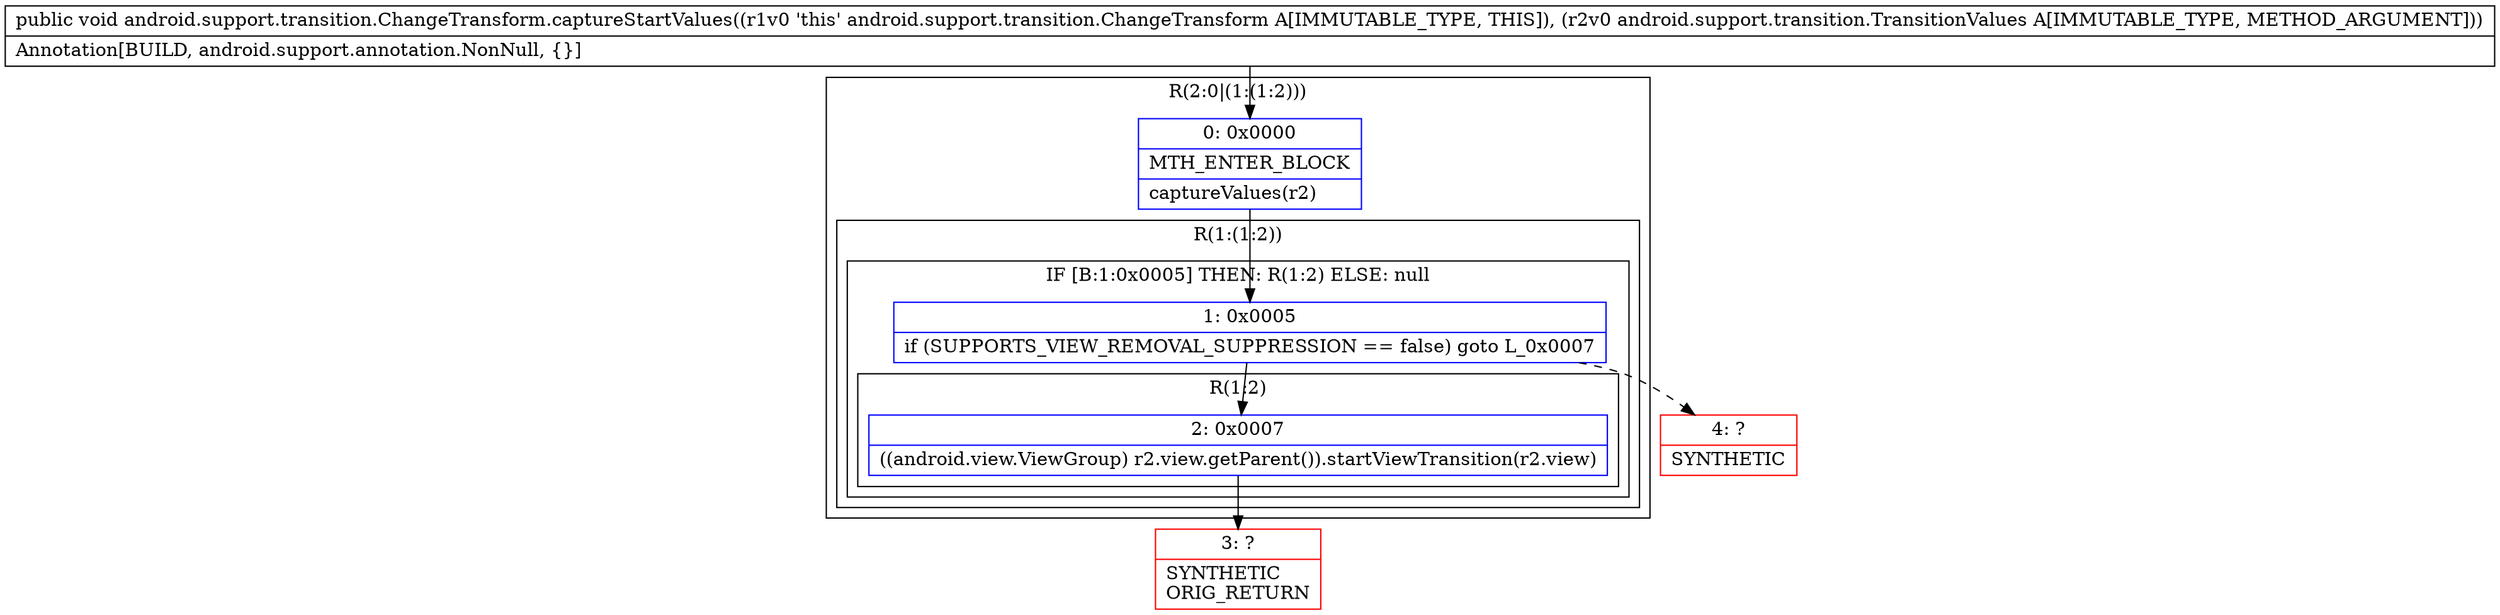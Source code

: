 digraph "CFG forandroid.support.transition.ChangeTransform.captureStartValues(Landroid\/support\/transition\/TransitionValues;)V" {
subgraph cluster_Region_1568111155 {
label = "R(2:0|(1:(1:2)))";
node [shape=record,color=blue];
Node_0 [shape=record,label="{0\:\ 0x0000|MTH_ENTER_BLOCK\l|captureValues(r2)\l}"];
subgraph cluster_Region_1269870186 {
label = "R(1:(1:2))";
node [shape=record,color=blue];
subgraph cluster_IfRegion_1275975273 {
label = "IF [B:1:0x0005] THEN: R(1:2) ELSE: null";
node [shape=record,color=blue];
Node_1 [shape=record,label="{1\:\ 0x0005|if (SUPPORTS_VIEW_REMOVAL_SUPPRESSION == false) goto L_0x0007\l}"];
subgraph cluster_Region_586161108 {
label = "R(1:2)";
node [shape=record,color=blue];
Node_2 [shape=record,label="{2\:\ 0x0007|((android.view.ViewGroup) r2.view.getParent()).startViewTransition(r2.view)\l}"];
}
}
}
}
Node_3 [shape=record,color=red,label="{3\:\ ?|SYNTHETIC\lORIG_RETURN\l}"];
Node_4 [shape=record,color=red,label="{4\:\ ?|SYNTHETIC\l}"];
MethodNode[shape=record,label="{public void android.support.transition.ChangeTransform.captureStartValues((r1v0 'this' android.support.transition.ChangeTransform A[IMMUTABLE_TYPE, THIS]), (r2v0 android.support.transition.TransitionValues A[IMMUTABLE_TYPE, METHOD_ARGUMENT]))  | Annotation[BUILD, android.support.annotation.NonNull, \{\}]\l}"];
MethodNode -> Node_0;
Node_0 -> Node_1;
Node_1 -> Node_2;
Node_1 -> Node_4[style=dashed];
Node_2 -> Node_3;
}

